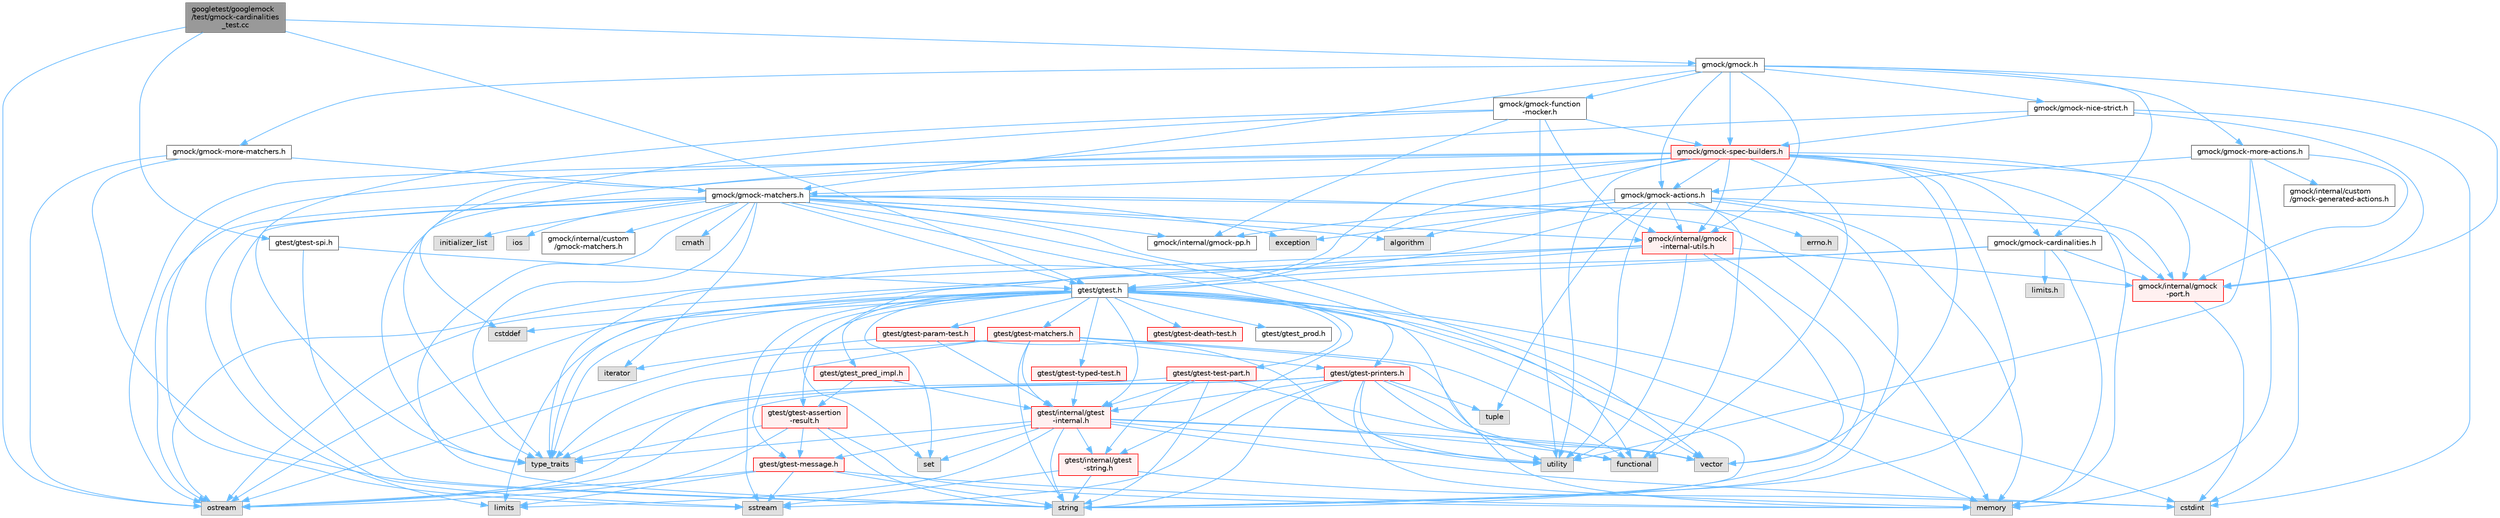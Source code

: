 digraph "googletest/googlemock/test/gmock-cardinalities_test.cc"
{
 // LATEX_PDF_SIZE
  bgcolor="transparent";
  edge [fontname=Helvetica,fontsize=10,labelfontname=Helvetica,labelfontsize=10];
  node [fontname=Helvetica,fontsize=10,shape=box,height=0.2,width=0.4];
  Node1 [id="Node000001",label="googletest/googlemock\l/test/gmock-cardinalities\l_test.cc",height=0.2,width=0.4,color="gray40", fillcolor="grey60", style="filled", fontcolor="black",tooltip=" "];
  Node1 -> Node2 [id="edge169_Node000001_Node000002",color="steelblue1",style="solid",tooltip=" "];
  Node2 [id="Node000002",label="ostream",height=0.2,width=0.4,color="grey60", fillcolor="#E0E0E0", style="filled",tooltip=" "];
  Node1 -> Node3 [id="edge170_Node000001_Node000003",color="steelblue1",style="solid",tooltip=" "];
  Node3 [id="Node000003",label="gmock/gmock.h",height=0.2,width=0.4,color="grey40", fillcolor="white", style="filled",URL="$gmock_8h.html",tooltip=" "];
  Node3 -> Node4 [id="edge171_Node000003_Node000004",color="steelblue1",style="solid",tooltip=" "];
  Node4 [id="Node000004",label="gmock/gmock-actions.h",height=0.2,width=0.4,color="grey40", fillcolor="white", style="filled",URL="$gmock-actions_8h.html",tooltip=" "];
  Node4 -> Node5 [id="edge172_Node000004_Node000005",color="steelblue1",style="solid",tooltip=" "];
  Node5 [id="Node000005",label="errno.h",height=0.2,width=0.4,color="grey60", fillcolor="#E0E0E0", style="filled",tooltip=" "];
  Node4 -> Node6 [id="edge173_Node000004_Node000006",color="steelblue1",style="solid",tooltip=" "];
  Node6 [id="Node000006",label="algorithm",height=0.2,width=0.4,color="grey60", fillcolor="#E0E0E0", style="filled",tooltip=" "];
  Node4 -> Node7 [id="edge174_Node000004_Node000007",color="steelblue1",style="solid",tooltip=" "];
  Node7 [id="Node000007",label="exception",height=0.2,width=0.4,color="grey60", fillcolor="#E0E0E0", style="filled",tooltip=" "];
  Node4 -> Node8 [id="edge175_Node000004_Node000008",color="steelblue1",style="solid",tooltip=" "];
  Node8 [id="Node000008",label="functional",height=0.2,width=0.4,color="grey60", fillcolor="#E0E0E0", style="filled",tooltip=" "];
  Node4 -> Node9 [id="edge176_Node000004_Node000009",color="steelblue1",style="solid",tooltip=" "];
  Node9 [id="Node000009",label="memory",height=0.2,width=0.4,color="grey60", fillcolor="#E0E0E0", style="filled",tooltip=" "];
  Node4 -> Node10 [id="edge177_Node000004_Node000010",color="steelblue1",style="solid",tooltip=" "];
  Node10 [id="Node000010",label="string",height=0.2,width=0.4,color="grey60", fillcolor="#E0E0E0", style="filled",tooltip=" "];
  Node4 -> Node11 [id="edge178_Node000004_Node000011",color="steelblue1",style="solid",tooltip=" "];
  Node11 [id="Node000011",label="tuple",height=0.2,width=0.4,color="grey60", fillcolor="#E0E0E0", style="filled",tooltip=" "];
  Node4 -> Node12 [id="edge179_Node000004_Node000012",color="steelblue1",style="solid",tooltip=" "];
  Node12 [id="Node000012",label="type_traits",height=0.2,width=0.4,color="grey60", fillcolor="#E0E0E0", style="filled",tooltip=" "];
  Node4 -> Node13 [id="edge180_Node000004_Node000013",color="steelblue1",style="solid",tooltip=" "];
  Node13 [id="Node000013",label="utility",height=0.2,width=0.4,color="grey60", fillcolor="#E0E0E0", style="filled",tooltip=" "];
  Node4 -> Node14 [id="edge181_Node000004_Node000014",color="steelblue1",style="solid",tooltip=" "];
  Node14 [id="Node000014",label="gmock/internal/gmock\l-internal-utils.h",height=0.2,width=0.4,color="red", fillcolor="#FFF0F0", style="filled",URL="$gmock-internal-utils_8h.html",tooltip=" "];
  Node14 -> Node2 [id="edge182_Node000014_Node000002",color="steelblue1",style="solid",tooltip=" "];
  Node14 -> Node10 [id="edge183_Node000014_Node000010",color="steelblue1",style="solid",tooltip=" "];
  Node14 -> Node12 [id="edge184_Node000014_Node000012",color="steelblue1",style="solid",tooltip=" "];
  Node14 -> Node13 [id="edge185_Node000014_Node000013",color="steelblue1",style="solid",tooltip=" "];
  Node14 -> Node16 [id="edge186_Node000014_Node000016",color="steelblue1",style="solid",tooltip=" "];
  Node16 [id="Node000016",label="vector",height=0.2,width=0.4,color="grey60", fillcolor="#E0E0E0", style="filled",tooltip=" "];
  Node14 -> Node17 [id="edge187_Node000014_Node000017",color="steelblue1",style="solid",tooltip=" "];
  Node17 [id="Node000017",label="gmock/internal/gmock\l-port.h",height=0.2,width=0.4,color="red", fillcolor="#FFF0F0", style="filled",URL="$gmock-port_8h.html",tooltip=" "];
  Node17 -> Node20 [id="edge188_Node000017_Node000020",color="steelblue1",style="solid",tooltip=" "];
  Node20 [id="Node000020",label="cstdint",height=0.2,width=0.4,color="grey60", fillcolor="#E0E0E0", style="filled",tooltip=" "];
  Node14 -> Node48 [id="edge189_Node000014_Node000048",color="steelblue1",style="solid",tooltip=" "];
  Node48 [id="Node000048",label="gtest/gtest.h",height=0.2,width=0.4,color="grey40", fillcolor="white", style="filled",URL="$gtest_8h.html",tooltip=" "];
  Node48 -> Node29 [id="edge190_Node000048_Node000029",color="steelblue1",style="solid",tooltip=" "];
  Node29 [id="Node000029",label="cstddef",height=0.2,width=0.4,color="grey60", fillcolor="#E0E0E0", style="filled",tooltip=" "];
  Node48 -> Node20 [id="edge191_Node000048_Node000020",color="steelblue1",style="solid",tooltip=" "];
  Node48 -> Node33 [id="edge192_Node000048_Node000033",color="steelblue1",style="solid",tooltip=" "];
  Node33 [id="Node000033",label="limits",height=0.2,width=0.4,color="grey60", fillcolor="#E0E0E0", style="filled",tooltip=" "];
  Node48 -> Node9 [id="edge193_Node000048_Node000009",color="steelblue1",style="solid",tooltip=" "];
  Node48 -> Node2 [id="edge194_Node000048_Node000002",color="steelblue1",style="solid",tooltip=" "];
  Node48 -> Node32 [id="edge195_Node000048_Node000032",color="steelblue1",style="solid",tooltip=" "];
  Node32 [id="Node000032",label="set",height=0.2,width=0.4,color="grey60", fillcolor="#E0E0E0", style="filled",tooltip=" "];
  Node48 -> Node49 [id="edge196_Node000048_Node000049",color="steelblue1",style="solid",tooltip=" "];
  Node49 [id="Node000049",label="sstream",height=0.2,width=0.4,color="grey60", fillcolor="#E0E0E0", style="filled",tooltip=" "];
  Node48 -> Node10 [id="edge197_Node000048_Node000010",color="steelblue1",style="solid",tooltip=" "];
  Node48 -> Node12 [id="edge198_Node000048_Node000012",color="steelblue1",style="solid",tooltip=" "];
  Node48 -> Node16 [id="edge199_Node000048_Node000016",color="steelblue1",style="solid",tooltip=" "];
  Node48 -> Node50 [id="edge200_Node000048_Node000050",color="steelblue1",style="solid",tooltip=" "];
  Node50 [id="Node000050",label="gtest/gtest-assertion\l-result.h",height=0.2,width=0.4,color="red", fillcolor="#FFF0F0", style="filled",URL="$gtest-assertion-result_8h.html",tooltip=" "];
  Node50 -> Node9 [id="edge201_Node000050_Node000009",color="steelblue1",style="solid",tooltip=" "];
  Node50 -> Node2 [id="edge202_Node000050_Node000002",color="steelblue1",style="solid",tooltip=" "];
  Node50 -> Node10 [id="edge203_Node000050_Node000010",color="steelblue1",style="solid",tooltip=" "];
  Node50 -> Node12 [id="edge204_Node000050_Node000012",color="steelblue1",style="solid",tooltip=" "];
  Node50 -> Node51 [id="edge205_Node000050_Node000051",color="steelblue1",style="solid",tooltip=" "];
  Node51 [id="Node000051",label="gtest/gtest-message.h",height=0.2,width=0.4,color="red", fillcolor="#FFF0F0", style="filled",URL="$gtest-message_8h.html",tooltip=" "];
  Node51 -> Node33 [id="edge206_Node000051_Node000033",color="steelblue1",style="solid",tooltip=" "];
  Node51 -> Node9 [id="edge207_Node000051_Node000009",color="steelblue1",style="solid",tooltip=" "];
  Node51 -> Node2 [id="edge208_Node000051_Node000002",color="steelblue1",style="solid",tooltip=" "];
  Node51 -> Node49 [id="edge209_Node000051_Node000049",color="steelblue1",style="solid",tooltip=" "];
  Node51 -> Node10 [id="edge210_Node000051_Node000010",color="steelblue1",style="solid",tooltip=" "];
  Node48 -> Node52 [id="edge211_Node000048_Node000052",color="steelblue1",style="solid",tooltip=" "];
  Node52 [id="Node000052",label="gtest/gtest-death-test.h",height=0.2,width=0.4,color="red", fillcolor="#FFF0F0", style="filled",URL="$gtest-death-test_8h.html",tooltip=" "];
  Node48 -> Node54 [id="edge212_Node000048_Node000054",color="steelblue1",style="solid",tooltip=" "];
  Node54 [id="Node000054",label="gtest/gtest-matchers.h",height=0.2,width=0.4,color="red", fillcolor="#FFF0F0", style="filled",URL="$gtest-matchers_8h.html",tooltip=" "];
  Node54 -> Node8 [id="edge213_Node000054_Node000008",color="steelblue1",style="solid",tooltip=" "];
  Node54 -> Node9 [id="edge214_Node000054_Node000009",color="steelblue1",style="solid",tooltip=" "];
  Node54 -> Node2 [id="edge215_Node000054_Node000002",color="steelblue1",style="solid",tooltip=" "];
  Node54 -> Node10 [id="edge216_Node000054_Node000010",color="steelblue1",style="solid",tooltip=" "];
  Node54 -> Node12 [id="edge217_Node000054_Node000012",color="steelblue1",style="solid",tooltip=" "];
  Node54 -> Node56 [id="edge218_Node000054_Node000056",color="steelblue1",style="solid",tooltip=" "];
  Node56 [id="Node000056",label="gtest/gtest-printers.h",height=0.2,width=0.4,color="red", fillcolor="#FFF0F0", style="filled",URL="$gtest-printers_8h.html",tooltip=" "];
  Node56 -> Node8 [id="edge219_Node000056_Node000008",color="steelblue1",style="solid",tooltip=" "];
  Node56 -> Node9 [id="edge220_Node000056_Node000009",color="steelblue1",style="solid",tooltip=" "];
  Node56 -> Node2 [id="edge221_Node000056_Node000002",color="steelblue1",style="solid",tooltip=" "];
  Node56 -> Node49 [id="edge222_Node000056_Node000049",color="steelblue1",style="solid",tooltip=" "];
  Node56 -> Node10 [id="edge223_Node000056_Node000010",color="steelblue1",style="solid",tooltip=" "];
  Node56 -> Node11 [id="edge224_Node000056_Node000011",color="steelblue1",style="solid",tooltip=" "];
  Node56 -> Node12 [id="edge225_Node000056_Node000012",color="steelblue1",style="solid",tooltip=" "];
  Node56 -> Node13 [id="edge226_Node000056_Node000013",color="steelblue1",style="solid",tooltip=" "];
  Node56 -> Node16 [id="edge227_Node000056_Node000016",color="steelblue1",style="solid",tooltip=" "];
  Node56 -> Node57 [id="edge228_Node000056_Node000057",color="steelblue1",style="solid",tooltip=" "];
  Node57 [id="Node000057",label="gtest/internal/gtest\l-internal.h",height=0.2,width=0.4,color="red", fillcolor="#FFF0F0", style="filled",URL="$gtest-internal_8h.html",tooltip=" "];
  Node57 -> Node20 [id="edge229_Node000057_Node000020",color="steelblue1",style="solid",tooltip=" "];
  Node57 -> Node8 [id="edge230_Node000057_Node000008",color="steelblue1",style="solid",tooltip=" "];
  Node57 -> Node33 [id="edge231_Node000057_Node000033",color="steelblue1",style="solid",tooltip=" "];
  Node57 -> Node32 [id="edge232_Node000057_Node000032",color="steelblue1",style="solid",tooltip=" "];
  Node57 -> Node10 [id="edge233_Node000057_Node000010",color="steelblue1",style="solid",tooltip=" "];
  Node57 -> Node12 [id="edge234_Node000057_Node000012",color="steelblue1",style="solid",tooltip=" "];
  Node57 -> Node13 [id="edge235_Node000057_Node000013",color="steelblue1",style="solid",tooltip=" "];
  Node57 -> Node16 [id="edge236_Node000057_Node000016",color="steelblue1",style="solid",tooltip=" "];
  Node57 -> Node51 [id="edge237_Node000057_Node000051",color="steelblue1",style="solid",tooltip=" "];
  Node57 -> Node61 [id="edge238_Node000057_Node000061",color="steelblue1",style="solid",tooltip=" "];
  Node61 [id="Node000061",label="gtest/internal/gtest\l-string.h",height=0.2,width=0.4,color="red", fillcolor="#FFF0F0", style="filled",URL="$gtest-string_8h.html",tooltip=" "];
  Node61 -> Node20 [id="edge239_Node000061_Node000020",color="steelblue1",style="solid",tooltip=" "];
  Node61 -> Node49 [id="edge240_Node000061_Node000049",color="steelblue1",style="solid",tooltip=" "];
  Node61 -> Node10 [id="edge241_Node000061_Node000010",color="steelblue1",style="solid",tooltip=" "];
  Node54 -> Node57 [id="edge242_Node000054_Node000057",color="steelblue1",style="solid",tooltip=" "];
  Node48 -> Node51 [id="edge243_Node000048_Node000051",color="steelblue1",style="solid",tooltip=" "];
  Node48 -> Node64 [id="edge244_Node000048_Node000064",color="steelblue1",style="solid",tooltip=" "];
  Node64 [id="Node000064",label="gtest/gtest-param-test.h",height=0.2,width=0.4,color="red", fillcolor="#FFF0F0", style="filled",URL="$gtest-param-test_8h.html",tooltip=" "];
  Node64 -> Node34 [id="edge245_Node000064_Node000034",color="steelblue1",style="solid",tooltip=" "];
  Node34 [id="Node000034",label="iterator",height=0.2,width=0.4,color="grey60", fillcolor="#E0E0E0", style="filled",tooltip=" "];
  Node64 -> Node13 [id="edge246_Node000064_Node000013",color="steelblue1",style="solid",tooltip=" "];
  Node64 -> Node57 [id="edge247_Node000064_Node000057",color="steelblue1",style="solid",tooltip=" "];
  Node48 -> Node56 [id="edge248_Node000048_Node000056",color="steelblue1",style="solid",tooltip=" "];
  Node48 -> Node68 [id="edge249_Node000048_Node000068",color="steelblue1",style="solid",tooltip=" "];
  Node68 [id="Node000068",label="gtest/gtest-test-part.h",height=0.2,width=0.4,color="red", fillcolor="#FFF0F0", style="filled",URL="$gtest-test-part_8h.html",tooltip=" "];
  Node68 -> Node2 [id="edge250_Node000068_Node000002",color="steelblue1",style="solid",tooltip=" "];
  Node68 -> Node10 [id="edge251_Node000068_Node000010",color="steelblue1",style="solid",tooltip=" "];
  Node68 -> Node16 [id="edge252_Node000068_Node000016",color="steelblue1",style="solid",tooltip=" "];
  Node68 -> Node57 [id="edge253_Node000068_Node000057",color="steelblue1",style="solid",tooltip=" "];
  Node68 -> Node61 [id="edge254_Node000068_Node000061",color="steelblue1",style="solid",tooltip=" "];
  Node48 -> Node70 [id="edge255_Node000048_Node000070",color="steelblue1",style="solid",tooltip=" "];
  Node70 [id="Node000070",label="gtest/gtest-typed-test.h",height=0.2,width=0.4,color="red", fillcolor="#FFF0F0", style="filled",URL="$gtest-typed-test_8h.html",tooltip=" "];
  Node70 -> Node57 [id="edge256_Node000070_Node000057",color="steelblue1",style="solid",tooltip=" "];
  Node48 -> Node71 [id="edge257_Node000048_Node000071",color="steelblue1",style="solid",tooltip=" "];
  Node71 [id="Node000071",label="gtest/gtest_pred_impl.h",height=0.2,width=0.4,color="red", fillcolor="#FFF0F0", style="filled",URL="$gtest__pred__impl_8h.html",tooltip=" "];
  Node71 -> Node50 [id="edge258_Node000071_Node000050",color="steelblue1",style="solid",tooltip=" "];
  Node71 -> Node57 [id="edge259_Node000071_Node000057",color="steelblue1",style="solid",tooltip=" "];
  Node48 -> Node72 [id="edge260_Node000048_Node000072",color="steelblue1",style="solid",tooltip=" "];
  Node72 [id="Node000072",label="gtest/gtest_prod.h",height=0.2,width=0.4,color="grey40", fillcolor="white", style="filled",URL="$gtest__prod_8h.html",tooltip=" "];
  Node48 -> Node57 [id="edge261_Node000048_Node000057",color="steelblue1",style="solid",tooltip=" "];
  Node48 -> Node61 [id="edge262_Node000048_Node000061",color="steelblue1",style="solid",tooltip=" "];
  Node4 -> Node17 [id="edge263_Node000004_Node000017",color="steelblue1",style="solid",tooltip=" "];
  Node4 -> Node73 [id="edge264_Node000004_Node000073",color="steelblue1",style="solid",tooltip=" "];
  Node73 [id="Node000073",label="gmock/internal/gmock-pp.h",height=0.2,width=0.4,color="grey40", fillcolor="white", style="filled",URL="$gmock-pp_8h.html",tooltip=" "];
  Node3 -> Node74 [id="edge265_Node000003_Node000074",color="steelblue1",style="solid",tooltip=" "];
  Node74 [id="Node000074",label="gmock/gmock-cardinalities.h",height=0.2,width=0.4,color="grey40", fillcolor="white", style="filled",URL="$gmock-cardinalities_8h.html",tooltip=" "];
  Node74 -> Node75 [id="edge266_Node000074_Node000075",color="steelblue1",style="solid",tooltip=" "];
  Node75 [id="Node000075",label="limits.h",height=0.2,width=0.4,color="grey60", fillcolor="#E0E0E0", style="filled",tooltip=" "];
  Node74 -> Node9 [id="edge267_Node000074_Node000009",color="steelblue1",style="solid",tooltip=" "];
  Node74 -> Node2 [id="edge268_Node000074_Node000002",color="steelblue1",style="solid",tooltip=" "];
  Node74 -> Node17 [id="edge269_Node000074_Node000017",color="steelblue1",style="solid",tooltip=" "];
  Node74 -> Node48 [id="edge270_Node000074_Node000048",color="steelblue1",style="solid",tooltip=" "];
  Node3 -> Node76 [id="edge271_Node000003_Node000076",color="steelblue1",style="solid",tooltip=" "];
  Node76 [id="Node000076",label="gmock/gmock-function\l-mocker.h",height=0.2,width=0.4,color="grey40", fillcolor="white", style="filled",URL="$gmock-function-mocker_8h.html",tooltip=" "];
  Node76 -> Node29 [id="edge272_Node000076_Node000029",color="steelblue1",style="solid",tooltip=" "];
  Node76 -> Node12 [id="edge273_Node000076_Node000012",color="steelblue1",style="solid",tooltip=" "];
  Node76 -> Node13 [id="edge274_Node000076_Node000013",color="steelblue1",style="solid",tooltip=" "];
  Node76 -> Node77 [id="edge275_Node000076_Node000077",color="steelblue1",style="solid",tooltip=" "];
  Node77 [id="Node000077",label="gmock/gmock-spec-builders.h",height=0.2,width=0.4,color="red", fillcolor="#FFF0F0", style="filled",URL="$gmock-spec-builders_8h.html",tooltip=" "];
  Node77 -> Node20 [id="edge276_Node000077_Node000020",color="steelblue1",style="solid",tooltip=" "];
  Node77 -> Node8 [id="edge277_Node000077_Node000008",color="steelblue1",style="solid",tooltip=" "];
  Node77 -> Node9 [id="edge278_Node000077_Node000009",color="steelblue1",style="solid",tooltip=" "];
  Node77 -> Node2 [id="edge279_Node000077_Node000002",color="steelblue1",style="solid",tooltip=" "];
  Node77 -> Node32 [id="edge280_Node000077_Node000032",color="steelblue1",style="solid",tooltip=" "];
  Node77 -> Node49 [id="edge281_Node000077_Node000049",color="steelblue1",style="solid",tooltip=" "];
  Node77 -> Node10 [id="edge282_Node000077_Node000010",color="steelblue1",style="solid",tooltip=" "];
  Node77 -> Node12 [id="edge283_Node000077_Node000012",color="steelblue1",style="solid",tooltip=" "];
  Node77 -> Node13 [id="edge284_Node000077_Node000013",color="steelblue1",style="solid",tooltip=" "];
  Node77 -> Node16 [id="edge285_Node000077_Node000016",color="steelblue1",style="solid",tooltip=" "];
  Node77 -> Node4 [id="edge286_Node000077_Node000004",color="steelblue1",style="solid",tooltip=" "];
  Node77 -> Node74 [id="edge287_Node000077_Node000074",color="steelblue1",style="solid",tooltip=" "];
  Node77 -> Node78 [id="edge288_Node000077_Node000078",color="steelblue1",style="solid",tooltip=" "];
  Node78 [id="Node000078",label="gmock/gmock-matchers.h",height=0.2,width=0.4,color="grey40", fillcolor="white", style="filled",URL="$gmock-matchers_8h.html",tooltip=" "];
  Node78 -> Node6 [id="edge289_Node000078_Node000006",color="steelblue1",style="solid",tooltip=" "];
  Node78 -> Node79 [id="edge290_Node000078_Node000079",color="steelblue1",style="solid",tooltip=" "];
  Node79 [id="Node000079",label="cmath",height=0.2,width=0.4,color="grey60", fillcolor="#E0E0E0", style="filled",tooltip=" "];
  Node78 -> Node7 [id="edge291_Node000078_Node000007",color="steelblue1",style="solid",tooltip=" "];
  Node78 -> Node8 [id="edge292_Node000078_Node000008",color="steelblue1",style="solid",tooltip=" "];
  Node78 -> Node80 [id="edge293_Node000078_Node000080",color="steelblue1",style="solid",tooltip=" "];
  Node80 [id="Node000080",label="initializer_list",height=0.2,width=0.4,color="grey60", fillcolor="#E0E0E0", style="filled",tooltip=" "];
  Node78 -> Node81 [id="edge294_Node000078_Node000081",color="steelblue1",style="solid",tooltip=" "];
  Node81 [id="Node000081",label="ios",height=0.2,width=0.4,color="grey60", fillcolor="#E0E0E0", style="filled",tooltip=" "];
  Node78 -> Node34 [id="edge295_Node000078_Node000034",color="steelblue1",style="solid",tooltip=" "];
  Node78 -> Node33 [id="edge296_Node000078_Node000033",color="steelblue1",style="solid",tooltip=" "];
  Node78 -> Node9 [id="edge297_Node000078_Node000009",color="steelblue1",style="solid",tooltip=" "];
  Node78 -> Node2 [id="edge298_Node000078_Node000002",color="steelblue1",style="solid",tooltip=" "];
  Node78 -> Node49 [id="edge299_Node000078_Node000049",color="steelblue1",style="solid",tooltip=" "];
  Node78 -> Node10 [id="edge300_Node000078_Node000010",color="steelblue1",style="solid",tooltip=" "];
  Node78 -> Node12 [id="edge301_Node000078_Node000012",color="steelblue1",style="solid",tooltip=" "];
  Node78 -> Node13 [id="edge302_Node000078_Node000013",color="steelblue1",style="solid",tooltip=" "];
  Node78 -> Node16 [id="edge303_Node000078_Node000016",color="steelblue1",style="solid",tooltip=" "];
  Node78 -> Node14 [id="edge304_Node000078_Node000014",color="steelblue1",style="solid",tooltip=" "];
  Node78 -> Node17 [id="edge305_Node000078_Node000017",color="steelblue1",style="solid",tooltip=" "];
  Node78 -> Node73 [id="edge306_Node000078_Node000073",color="steelblue1",style="solid",tooltip=" "];
  Node78 -> Node48 [id="edge307_Node000078_Node000048",color="steelblue1",style="solid",tooltip=" "];
  Node78 -> Node82 [id="edge308_Node000078_Node000082",color="steelblue1",style="solid",tooltip=" "];
  Node82 [id="Node000082",label="gmock/internal/custom\l/gmock-matchers.h",height=0.2,width=0.4,color="grey40", fillcolor="white", style="filled",URL="$internal_2custom_2gmock-matchers_8h.html",tooltip=" "];
  Node77 -> Node14 [id="edge309_Node000077_Node000014",color="steelblue1",style="solid",tooltip=" "];
  Node77 -> Node17 [id="edge310_Node000077_Node000017",color="steelblue1",style="solid",tooltip=" "];
  Node77 -> Node48 [id="edge311_Node000077_Node000048",color="steelblue1",style="solid",tooltip=" "];
  Node76 -> Node14 [id="edge312_Node000076_Node000014",color="steelblue1",style="solid",tooltip=" "];
  Node76 -> Node73 [id="edge313_Node000076_Node000073",color="steelblue1",style="solid",tooltip=" "];
  Node3 -> Node78 [id="edge314_Node000003_Node000078",color="steelblue1",style="solid",tooltip=" "];
  Node3 -> Node83 [id="edge315_Node000003_Node000083",color="steelblue1",style="solid",tooltip=" "];
  Node83 [id="Node000083",label="gmock/gmock-more-actions.h",height=0.2,width=0.4,color="grey40", fillcolor="white", style="filled",URL="$gmock-more-actions_8h.html",tooltip=" "];
  Node83 -> Node9 [id="edge316_Node000083_Node000009",color="steelblue1",style="solid",tooltip=" "];
  Node83 -> Node13 [id="edge317_Node000083_Node000013",color="steelblue1",style="solid",tooltip=" "];
  Node83 -> Node4 [id="edge318_Node000083_Node000004",color="steelblue1",style="solid",tooltip=" "];
  Node83 -> Node17 [id="edge319_Node000083_Node000017",color="steelblue1",style="solid",tooltip=" "];
  Node83 -> Node84 [id="edge320_Node000083_Node000084",color="steelblue1",style="solid",tooltip=" "];
  Node84 [id="Node000084",label="gmock/internal/custom\l/gmock-generated-actions.h",height=0.2,width=0.4,color="grey40", fillcolor="white", style="filled",URL="$gmock-generated-actions_8h.html",tooltip=" "];
  Node3 -> Node85 [id="edge321_Node000003_Node000085",color="steelblue1",style="solid",tooltip=" "];
  Node85 [id="Node000085",label="gmock/gmock-more-matchers.h",height=0.2,width=0.4,color="grey40", fillcolor="white", style="filled",URL="$gmock-more-matchers_8h.html",tooltip=" "];
  Node85 -> Node2 [id="edge322_Node000085_Node000002",color="steelblue1",style="solid",tooltip=" "];
  Node85 -> Node10 [id="edge323_Node000085_Node000010",color="steelblue1",style="solid",tooltip=" "];
  Node85 -> Node78 [id="edge324_Node000085_Node000078",color="steelblue1",style="solid",tooltip=" "];
  Node3 -> Node86 [id="edge325_Node000003_Node000086",color="steelblue1",style="solid",tooltip=" "];
  Node86 [id="Node000086",label="gmock/gmock-nice-strict.h",height=0.2,width=0.4,color="grey40", fillcolor="white", style="filled",URL="$gmock-nice-strict_8h.html",tooltip=" "];
  Node86 -> Node20 [id="edge326_Node000086_Node000020",color="steelblue1",style="solid",tooltip=" "];
  Node86 -> Node12 [id="edge327_Node000086_Node000012",color="steelblue1",style="solid",tooltip=" "];
  Node86 -> Node77 [id="edge328_Node000086_Node000077",color="steelblue1",style="solid",tooltip=" "];
  Node86 -> Node17 [id="edge329_Node000086_Node000017",color="steelblue1",style="solid",tooltip=" "];
  Node3 -> Node77 [id="edge330_Node000003_Node000077",color="steelblue1",style="solid",tooltip=" "];
  Node3 -> Node14 [id="edge331_Node000003_Node000014",color="steelblue1",style="solid",tooltip=" "];
  Node3 -> Node17 [id="edge332_Node000003_Node000017",color="steelblue1",style="solid",tooltip=" "];
  Node1 -> Node87 [id="edge333_Node000001_Node000087",color="steelblue1",style="solid",tooltip=" "];
  Node87 [id="Node000087",label="gtest/gtest-spi.h",height=0.2,width=0.4,color="grey40", fillcolor="white", style="filled",URL="$gtest-spi_8h.html",tooltip=" "];
  Node87 -> Node10 [id="edge334_Node000087_Node000010",color="steelblue1",style="solid",tooltip=" "];
  Node87 -> Node48 [id="edge335_Node000087_Node000048",color="steelblue1",style="solid",tooltip=" "];
  Node1 -> Node48 [id="edge336_Node000001_Node000048",color="steelblue1",style="solid",tooltip=" "];
}
